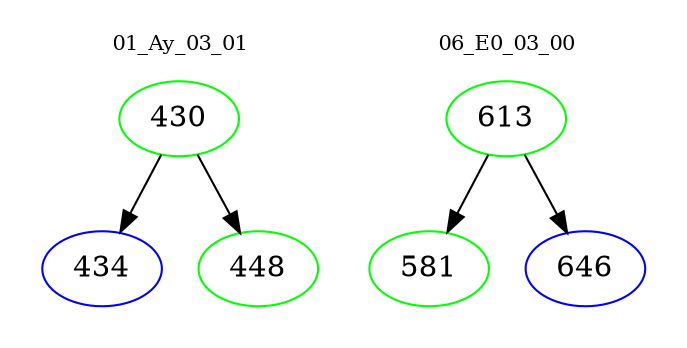 digraph{
subgraph cluster_0 {
color = white
label = "01_Ay_03_01";
fontsize=10;
T0_430 [label="430", color="green"]
T0_430 -> T0_434 [color="black"]
T0_434 [label="434", color="blue"]
T0_430 -> T0_448 [color="black"]
T0_448 [label="448", color="green"]
}
subgraph cluster_1 {
color = white
label = "06_E0_03_00";
fontsize=10;
T1_613 [label="613", color="green"]
T1_613 -> T1_581 [color="black"]
T1_581 [label="581", color="green"]
T1_613 -> T1_646 [color="black"]
T1_646 [label="646", color="blue"]
}
}
